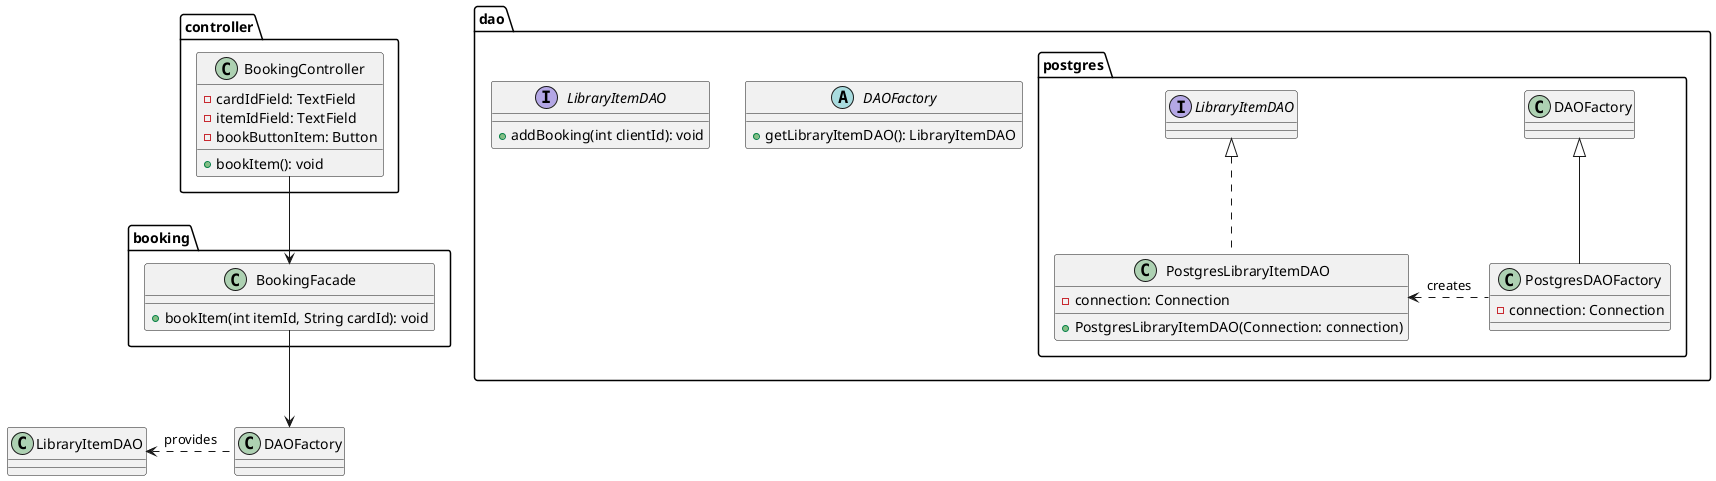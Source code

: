@startuml

package controller {

  class BookingController {
    -cardIdField: TextField
    -itemIdField: TextField
    -bookButtonItem: Button
    +bookItem(): void
  }

}

package booking {

  class BookingFacade {
    +bookItem(int itemId, String cardId): void
  }

}

package dao {

  abstract class DAOFactory {
    +getLibraryItemDAO(): LibraryItemDAO
  }

  interface LibraryItemDAO {
    +addBooking(int clientId): void
  }

  package postgres {

    class PostgresLibraryItemDAO implements LibraryItemDAO {
      -connection: Connection
      +PostgresLibraryItemDAO(Connection: connection)
    }

    class PostgresDAOFactory extends DAOFactory {
      -connection: Connection
    }

  }

}

PostgresDAOFactory .left> PostgresLibraryItemDAO : "creates"
DAOFactory .left> LibraryItemDAO : "provides"

' Inter-packages relations

BookingFacade -down-> DAOFactory
BookingController --> BookingFacade

@enduml